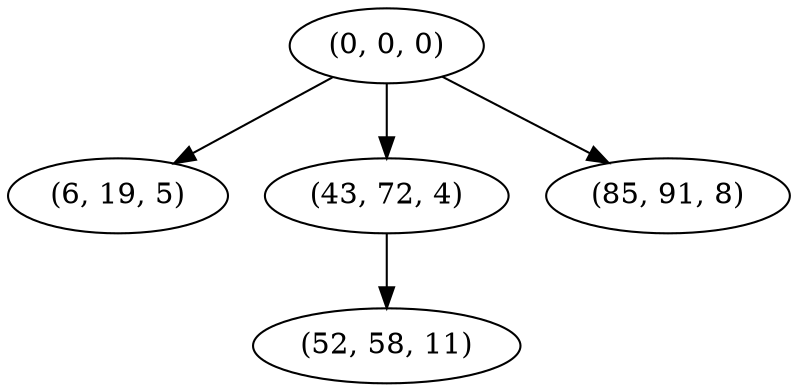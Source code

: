 digraph tree {
    "(0, 0, 0)";
    "(6, 19, 5)";
    "(43, 72, 4)";
    "(52, 58, 11)";
    "(85, 91, 8)";
    "(0, 0, 0)" -> "(6, 19, 5)";
    "(0, 0, 0)" -> "(43, 72, 4)";
    "(0, 0, 0)" -> "(85, 91, 8)";
    "(43, 72, 4)" -> "(52, 58, 11)";
}
